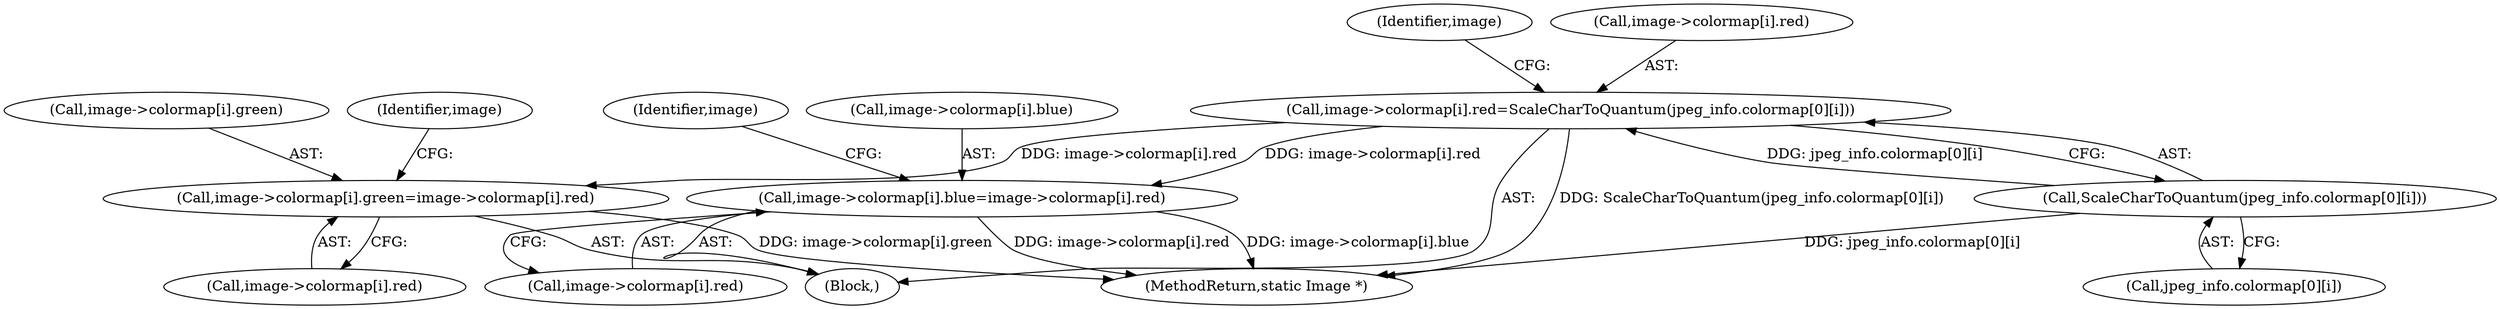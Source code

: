 digraph "0_ImageMagick_948356eec65aea91995d4b7cc487d197d2c5f602@array" {
"1001248" [label="(Call,image->colormap[i].red=ScaleCharToQuantum(jpeg_info.colormap[0][i]))"];
"1001256" [label="(Call,ScaleCharToQuantum(jpeg_info.colormap[0][i]))"];
"1001264" [label="(Call,image->colormap[i].green=image->colormap[i].red)"];
"1001279" [label="(Call,image->colormap[i].blue=image->colormap[i].red)"];
"1001256" [label="(Call,ScaleCharToQuantum(jpeg_info.colormap[0][i]))"];
"1001257" [label="(Call,jpeg_info.colormap[0][i])"];
"1001287" [label="(Call,image->colormap[i].red)"];
"1001298" [label="(Identifier,image)"];
"1001268" [label="(Identifier,image)"];
"1001279" [label="(Call,image->colormap[i].blue=image->colormap[i].red)"];
"1001272" [label="(Call,image->colormap[i].red)"];
"1001283" [label="(Identifier,image)"];
"1001265" [label="(Call,image->colormap[i].green)"];
"1001248" [label="(Call,image->colormap[i].red=ScaleCharToQuantum(jpeg_info.colormap[0][i]))"];
"1001264" [label="(Call,image->colormap[i].green=image->colormap[i].red)"];
"1001280" [label="(Call,image->colormap[i].blue)"];
"1001247" [label="(Block,)"];
"1001881" [label="(MethodReturn,static Image *)"];
"1001249" [label="(Call,image->colormap[i].red)"];
"1001248" -> "1001247"  [label="AST: "];
"1001248" -> "1001256"  [label="CFG: "];
"1001249" -> "1001248"  [label="AST: "];
"1001256" -> "1001248"  [label="AST: "];
"1001268" -> "1001248"  [label="CFG: "];
"1001248" -> "1001881"  [label="DDG: ScaleCharToQuantum(jpeg_info.colormap[0][i])"];
"1001256" -> "1001248"  [label="DDG: jpeg_info.colormap[0][i]"];
"1001248" -> "1001264"  [label="DDG: image->colormap[i].red"];
"1001248" -> "1001279"  [label="DDG: image->colormap[i].red"];
"1001256" -> "1001257"  [label="CFG: "];
"1001257" -> "1001256"  [label="AST: "];
"1001256" -> "1001881"  [label="DDG: jpeg_info.colormap[0][i]"];
"1001264" -> "1001247"  [label="AST: "];
"1001264" -> "1001272"  [label="CFG: "];
"1001265" -> "1001264"  [label="AST: "];
"1001272" -> "1001264"  [label="AST: "];
"1001283" -> "1001264"  [label="CFG: "];
"1001264" -> "1001881"  [label="DDG: image->colormap[i].green"];
"1001279" -> "1001247"  [label="AST: "];
"1001279" -> "1001287"  [label="CFG: "];
"1001280" -> "1001279"  [label="AST: "];
"1001287" -> "1001279"  [label="AST: "];
"1001298" -> "1001279"  [label="CFG: "];
"1001279" -> "1001881"  [label="DDG: image->colormap[i].blue"];
"1001279" -> "1001881"  [label="DDG: image->colormap[i].red"];
}
